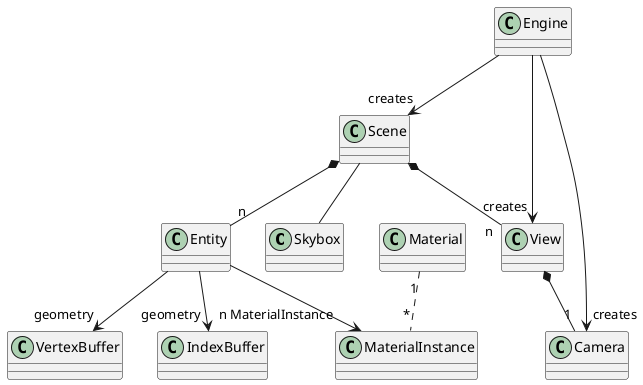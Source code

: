 @startuml hello
class Skybox
Engine --> "creates" Scene
Engine --> "creates" View
Engine --> "creates" Camera
Scene -- Skybox
Scene *-- "n" View
View *-- "1" Camera
Scene *-- "n" Entity
Material "1" .. "*" MaterialInstance
Entity --> "n MaterialInstance" MaterialInstance
Entity --> "geometry" VertexBuffer
Entity -->  "geometry" IndexBuffer
@enduml
